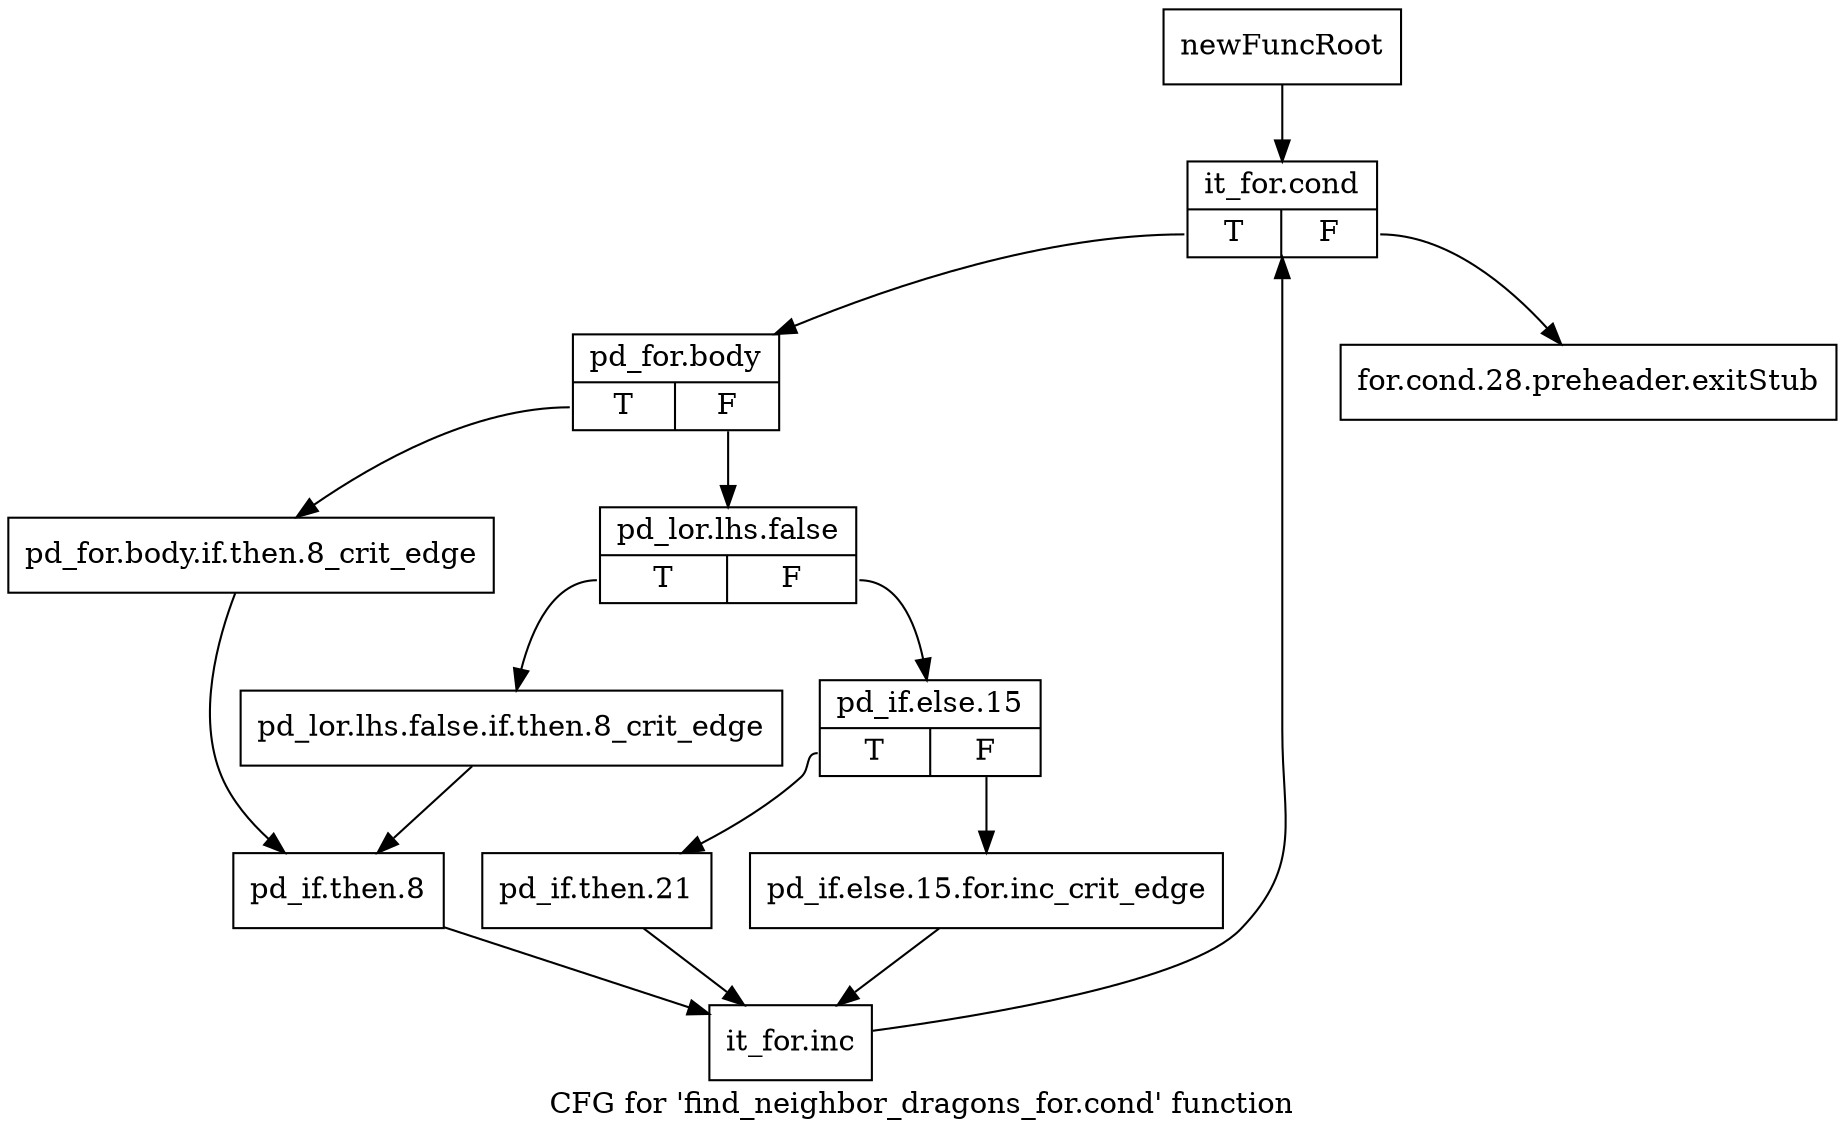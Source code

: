 digraph "CFG for 'find_neighbor_dragons_for.cond' function" {
	label="CFG for 'find_neighbor_dragons_for.cond' function";

	Node0x3f859b0 [shape=record,label="{newFuncRoot}"];
	Node0x3f859b0 -> Node0x3f8c7b0;
	Node0x3f8c760 [shape=record,label="{for.cond.28.preheader.exitStub}"];
	Node0x3f8c7b0 [shape=record,label="{it_for.cond|{<s0>T|<s1>F}}"];
	Node0x3f8c7b0:s0 -> Node0x3f8c800;
	Node0x3f8c7b0:s1 -> Node0x3f8c760;
	Node0x3f8c800 [shape=record,label="{pd_for.body|{<s0>T|<s1>F}}"];
	Node0x3f8c800:s0 -> Node0x3f8dbc0;
	Node0x3f8c800:s1 -> Node0x3f8c850;
	Node0x3f8c850 [shape=record,label="{pd_lor.lhs.false|{<s0>T|<s1>F}}"];
	Node0x3f8c850:s0 -> Node0x3f8c990;
	Node0x3f8c850:s1 -> Node0x3f8c8a0;
	Node0x3f8c8a0 [shape=record,label="{pd_if.else.15|{<s0>T|<s1>F}}"];
	Node0x3f8c8a0:s0 -> Node0x3f8c940;
	Node0x3f8c8a0:s1 -> Node0x3f8c8f0;
	Node0x3f8c8f0 [shape=record,label="{pd_if.else.15.for.inc_crit_edge}"];
	Node0x3f8c8f0 -> Node0x3f8dc60;
	Node0x3f8c940 [shape=record,label="{pd_if.then.21}"];
	Node0x3f8c940 -> Node0x3f8dc60;
	Node0x3f8c990 [shape=record,label="{pd_lor.lhs.false.if.then.8_crit_edge}"];
	Node0x3f8c990 -> Node0x3f8dc10;
	Node0x3f8dbc0 [shape=record,label="{pd_for.body.if.then.8_crit_edge}"];
	Node0x3f8dbc0 -> Node0x3f8dc10;
	Node0x3f8dc10 [shape=record,label="{pd_if.then.8}"];
	Node0x3f8dc10 -> Node0x3f8dc60;
	Node0x3f8dc60 [shape=record,label="{it_for.inc}"];
	Node0x3f8dc60 -> Node0x3f8c7b0;
}
